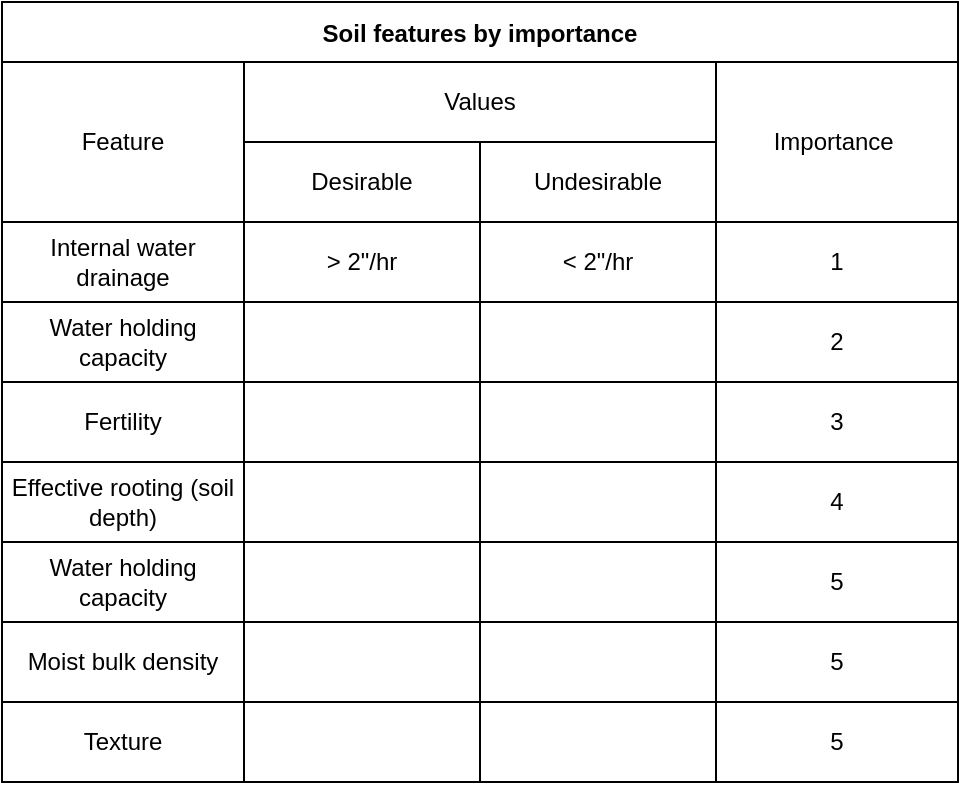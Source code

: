 <mxfile version="16.5.6" type="github">
  <diagram id="1BeaNvFZOrJ4yZ1JKT3H" name="Page-1">
    <mxGraphModel dx="1101" dy="459" grid="1" gridSize="10" guides="1" tooltips="1" connect="1" arrows="1" fold="1" page="0" pageScale="1" pageWidth="850" pageHeight="1100" math="0" shadow="0">
      <root>
        <mxCell id="0" />
        <mxCell id="1" parent="0" />
        <mxCell id="0N3fPxSNlgeO_tsuWIb--37" value="Soil features by importance" style="shape=table;startSize=30;container=1;collapsible=0;childLayout=tableLayout;fontStyle=1;align=center;" vertex="1" parent="1">
          <mxGeometry x="-120" y="30" width="478" height="390" as="geometry" />
        </mxCell>
        <mxCell id="0N3fPxSNlgeO_tsuWIb--38" value="" style="shape=tableRow;horizontal=0;startSize=0;swimlaneHead=0;swimlaneBody=0;top=0;left=0;bottom=0;right=0;collapsible=0;dropTarget=0;fillColor=none;points=[[0,0.5],[1,0.5]];portConstraint=eastwest;" vertex="1" parent="0N3fPxSNlgeO_tsuWIb--37">
          <mxGeometry y="30" width="478" height="40" as="geometry" />
        </mxCell>
        <mxCell id="0N3fPxSNlgeO_tsuWIb--39" value="Feature" style="shape=partialRectangle;html=1;whiteSpace=wrap;connectable=0;fillColor=none;top=0;left=0;bottom=0;right=0;overflow=hidden;rowspan=2;colspan=1;" vertex="1" parent="0N3fPxSNlgeO_tsuWIb--38">
          <mxGeometry width="121" height="80" as="geometry">
            <mxRectangle width="121" height="40" as="alternateBounds" />
          </mxGeometry>
        </mxCell>
        <mxCell id="0N3fPxSNlgeO_tsuWIb--40" value="Values" style="shape=partialRectangle;html=1;whiteSpace=wrap;connectable=0;fillColor=none;top=0;left=0;bottom=0;right=0;overflow=hidden;rowspan=1;colspan=2;" vertex="1" parent="0N3fPxSNlgeO_tsuWIb--38">
          <mxGeometry x="121" width="236" height="40" as="geometry">
            <mxRectangle width="118" height="40" as="alternateBounds" />
          </mxGeometry>
        </mxCell>
        <mxCell id="0N3fPxSNlgeO_tsuWIb--86" style="shape=partialRectangle;html=1;whiteSpace=wrap;connectable=0;fillColor=none;top=0;left=0;bottom=0;right=0;overflow=hidden;" vertex="1" visible="0" parent="0N3fPxSNlgeO_tsuWIb--38">
          <mxGeometry x="239" width="118" height="40" as="geometry">
            <mxRectangle width="118" height="40" as="alternateBounds" />
          </mxGeometry>
        </mxCell>
        <mxCell id="0N3fPxSNlgeO_tsuWIb--41" value="Importance&amp;nbsp;" style="shape=partialRectangle;html=1;whiteSpace=wrap;connectable=0;fillColor=none;top=0;left=0;bottom=0;right=0;overflow=hidden;rowspan=2;colspan=1;" vertex="1" parent="0N3fPxSNlgeO_tsuWIb--38">
          <mxGeometry x="357" width="121" height="80" as="geometry">
            <mxRectangle width="121" height="40" as="alternateBounds" />
          </mxGeometry>
        </mxCell>
        <mxCell id="0N3fPxSNlgeO_tsuWIb--94" style="shape=tableRow;horizontal=0;startSize=0;swimlaneHead=0;swimlaneBody=0;top=0;left=0;bottom=0;right=0;collapsible=0;dropTarget=0;fillColor=none;points=[[0,0.5],[1,0.5]];portConstraint=eastwest;" vertex="1" parent="0N3fPxSNlgeO_tsuWIb--37">
          <mxGeometry y="70" width="478" height="40" as="geometry" />
        </mxCell>
        <mxCell id="0N3fPxSNlgeO_tsuWIb--95" style="shape=partialRectangle;html=1;whiteSpace=wrap;connectable=0;fillColor=none;top=0;left=0;bottom=0;right=0;overflow=hidden;" vertex="1" visible="0" parent="0N3fPxSNlgeO_tsuWIb--94">
          <mxGeometry width="121" height="40" as="geometry">
            <mxRectangle width="121" height="40" as="alternateBounds" />
          </mxGeometry>
        </mxCell>
        <mxCell id="0N3fPxSNlgeO_tsuWIb--96" value="Desirable" style="shape=partialRectangle;html=1;whiteSpace=wrap;connectable=0;fillColor=none;top=0;left=0;bottom=0;right=0;overflow=hidden;" vertex="1" parent="0N3fPxSNlgeO_tsuWIb--94">
          <mxGeometry x="121" width="118" height="40" as="geometry">
            <mxRectangle width="118" height="40" as="alternateBounds" />
          </mxGeometry>
        </mxCell>
        <mxCell id="0N3fPxSNlgeO_tsuWIb--97" value="Undesirable" style="shape=partialRectangle;html=1;whiteSpace=wrap;connectable=0;fillColor=none;top=0;left=0;bottom=0;right=0;overflow=hidden;" vertex="1" parent="0N3fPxSNlgeO_tsuWIb--94">
          <mxGeometry x="239" width="118" height="40" as="geometry">
            <mxRectangle width="118" height="40" as="alternateBounds" />
          </mxGeometry>
        </mxCell>
        <mxCell id="0N3fPxSNlgeO_tsuWIb--98" style="shape=partialRectangle;html=1;whiteSpace=wrap;connectable=0;fillColor=none;top=0;left=0;bottom=0;right=0;overflow=hidden;" vertex="1" visible="0" parent="0N3fPxSNlgeO_tsuWIb--94">
          <mxGeometry x="357" width="121" height="40" as="geometry">
            <mxRectangle width="121" height="40" as="alternateBounds" />
          </mxGeometry>
        </mxCell>
        <mxCell id="0N3fPxSNlgeO_tsuWIb--42" value="" style="shape=tableRow;horizontal=0;startSize=0;swimlaneHead=0;swimlaneBody=0;top=0;left=0;bottom=0;right=0;collapsible=0;dropTarget=0;fillColor=none;points=[[0,0.5],[1,0.5]];portConstraint=eastwest;" vertex="1" parent="0N3fPxSNlgeO_tsuWIb--37">
          <mxGeometry y="110" width="478" height="40" as="geometry" />
        </mxCell>
        <mxCell id="0N3fPxSNlgeO_tsuWIb--43" value="Internal water drainage" style="shape=partialRectangle;html=1;whiteSpace=wrap;connectable=0;fillColor=none;top=0;left=0;bottom=0;right=0;overflow=hidden;" vertex="1" parent="0N3fPxSNlgeO_tsuWIb--42">
          <mxGeometry width="121" height="40" as="geometry">
            <mxRectangle width="121" height="40" as="alternateBounds" />
          </mxGeometry>
        </mxCell>
        <mxCell id="0N3fPxSNlgeO_tsuWIb--44" value="&amp;gt; 2&quot;/hr" style="shape=partialRectangle;html=1;whiteSpace=wrap;connectable=0;fillColor=none;top=0;left=0;bottom=0;right=0;overflow=hidden;" vertex="1" parent="0N3fPxSNlgeO_tsuWIb--42">
          <mxGeometry x="121" width="118" height="40" as="geometry">
            <mxRectangle width="118" height="40" as="alternateBounds" />
          </mxGeometry>
        </mxCell>
        <mxCell id="0N3fPxSNlgeO_tsuWIb--87" value="&lt;span&gt;&amp;lt; 2&quot;/hr&lt;/span&gt;" style="shape=partialRectangle;html=1;whiteSpace=wrap;connectable=0;fillColor=none;top=0;left=0;bottom=0;right=0;overflow=hidden;" vertex="1" parent="0N3fPxSNlgeO_tsuWIb--42">
          <mxGeometry x="239" width="118" height="40" as="geometry">
            <mxRectangle width="118" height="40" as="alternateBounds" />
          </mxGeometry>
        </mxCell>
        <mxCell id="0N3fPxSNlgeO_tsuWIb--45" value="1" style="shape=partialRectangle;html=1;whiteSpace=wrap;connectable=0;fillColor=none;top=0;left=0;bottom=0;right=0;overflow=hidden;" vertex="1" parent="0N3fPxSNlgeO_tsuWIb--42">
          <mxGeometry x="357" width="121" height="40" as="geometry">
            <mxRectangle width="121" height="40" as="alternateBounds" />
          </mxGeometry>
        </mxCell>
        <mxCell id="0N3fPxSNlgeO_tsuWIb--46" value="" style="shape=tableRow;horizontal=0;startSize=0;swimlaneHead=0;swimlaneBody=0;top=0;left=0;bottom=0;right=0;collapsible=0;dropTarget=0;fillColor=none;points=[[0,0.5],[1,0.5]];portConstraint=eastwest;" vertex="1" parent="0N3fPxSNlgeO_tsuWIb--37">
          <mxGeometry y="150" width="478" height="40" as="geometry" />
        </mxCell>
        <mxCell id="0N3fPxSNlgeO_tsuWIb--47" value="Water holding capacity" style="shape=partialRectangle;html=1;whiteSpace=wrap;connectable=0;fillColor=none;top=0;left=0;bottom=0;right=0;overflow=hidden;" vertex="1" parent="0N3fPxSNlgeO_tsuWIb--46">
          <mxGeometry width="121" height="40" as="geometry">
            <mxRectangle width="121" height="40" as="alternateBounds" />
          </mxGeometry>
        </mxCell>
        <mxCell id="0N3fPxSNlgeO_tsuWIb--48" value="" style="shape=partialRectangle;html=1;whiteSpace=wrap;connectable=0;fillColor=none;top=0;left=0;bottom=0;right=0;overflow=hidden;" vertex="1" parent="0N3fPxSNlgeO_tsuWIb--46">
          <mxGeometry x="121" width="118" height="40" as="geometry">
            <mxRectangle width="118" height="40" as="alternateBounds" />
          </mxGeometry>
        </mxCell>
        <mxCell id="0N3fPxSNlgeO_tsuWIb--88" style="shape=partialRectangle;html=1;whiteSpace=wrap;connectable=0;fillColor=none;top=0;left=0;bottom=0;right=0;overflow=hidden;" vertex="1" parent="0N3fPxSNlgeO_tsuWIb--46">
          <mxGeometry x="239" width="118" height="40" as="geometry">
            <mxRectangle width="118" height="40" as="alternateBounds" />
          </mxGeometry>
        </mxCell>
        <mxCell id="0N3fPxSNlgeO_tsuWIb--49" value="2" style="shape=partialRectangle;html=1;whiteSpace=wrap;connectable=0;fillColor=none;top=0;left=0;bottom=0;right=0;overflow=hidden;" vertex="1" parent="0N3fPxSNlgeO_tsuWIb--46">
          <mxGeometry x="357" width="121" height="40" as="geometry">
            <mxRectangle width="121" height="40" as="alternateBounds" />
          </mxGeometry>
        </mxCell>
        <mxCell id="0N3fPxSNlgeO_tsuWIb--50" value="" style="shape=tableRow;horizontal=0;startSize=0;swimlaneHead=0;swimlaneBody=0;top=0;left=0;bottom=0;right=0;collapsible=0;dropTarget=0;fillColor=none;points=[[0,0.5],[1,0.5]];portConstraint=eastwest;" vertex="1" parent="0N3fPxSNlgeO_tsuWIb--37">
          <mxGeometry y="190" width="478" height="40" as="geometry" />
        </mxCell>
        <mxCell id="0N3fPxSNlgeO_tsuWIb--51" value="Fertility" style="shape=partialRectangle;html=1;whiteSpace=wrap;connectable=0;fillColor=none;top=0;left=0;bottom=0;right=0;overflow=hidden;" vertex="1" parent="0N3fPxSNlgeO_tsuWIb--50">
          <mxGeometry width="121" height="40" as="geometry">
            <mxRectangle width="121" height="40" as="alternateBounds" />
          </mxGeometry>
        </mxCell>
        <mxCell id="0N3fPxSNlgeO_tsuWIb--52" value="" style="shape=partialRectangle;html=1;whiteSpace=wrap;connectable=0;fillColor=none;top=0;left=0;bottom=0;right=0;overflow=hidden;" vertex="1" parent="0N3fPxSNlgeO_tsuWIb--50">
          <mxGeometry x="121" width="118" height="40" as="geometry">
            <mxRectangle width="118" height="40" as="alternateBounds" />
          </mxGeometry>
        </mxCell>
        <mxCell id="0N3fPxSNlgeO_tsuWIb--89" style="shape=partialRectangle;html=1;whiteSpace=wrap;connectable=0;fillColor=none;top=0;left=0;bottom=0;right=0;overflow=hidden;" vertex="1" parent="0N3fPxSNlgeO_tsuWIb--50">
          <mxGeometry x="239" width="118" height="40" as="geometry">
            <mxRectangle width="118" height="40" as="alternateBounds" />
          </mxGeometry>
        </mxCell>
        <mxCell id="0N3fPxSNlgeO_tsuWIb--53" value="3" style="shape=partialRectangle;html=1;whiteSpace=wrap;connectable=0;fillColor=none;top=0;left=0;bottom=0;right=0;overflow=hidden;" vertex="1" parent="0N3fPxSNlgeO_tsuWIb--50">
          <mxGeometry x="357" width="121" height="40" as="geometry">
            <mxRectangle width="121" height="40" as="alternateBounds" />
          </mxGeometry>
        </mxCell>
        <mxCell id="0N3fPxSNlgeO_tsuWIb--54" value="" style="shape=tableRow;horizontal=0;startSize=0;swimlaneHead=0;swimlaneBody=0;top=0;left=0;bottom=0;right=0;collapsible=0;dropTarget=0;fillColor=none;points=[[0,0.5],[1,0.5]];portConstraint=eastwest;" vertex="1" parent="0N3fPxSNlgeO_tsuWIb--37">
          <mxGeometry y="230" width="478" height="40" as="geometry" />
        </mxCell>
        <mxCell id="0N3fPxSNlgeO_tsuWIb--55" value="Effective rooting (soil depth)" style="shape=partialRectangle;html=1;whiteSpace=wrap;connectable=0;fillColor=none;top=0;left=0;bottom=0;right=0;overflow=hidden;" vertex="1" parent="0N3fPxSNlgeO_tsuWIb--54">
          <mxGeometry width="121" height="40" as="geometry">
            <mxRectangle width="121" height="40" as="alternateBounds" />
          </mxGeometry>
        </mxCell>
        <mxCell id="0N3fPxSNlgeO_tsuWIb--56" value="" style="shape=partialRectangle;html=1;whiteSpace=wrap;connectable=0;fillColor=none;top=0;left=0;bottom=0;right=0;overflow=hidden;" vertex="1" parent="0N3fPxSNlgeO_tsuWIb--54">
          <mxGeometry x="121" width="118" height="40" as="geometry">
            <mxRectangle width="118" height="40" as="alternateBounds" />
          </mxGeometry>
        </mxCell>
        <mxCell id="0N3fPxSNlgeO_tsuWIb--90" style="shape=partialRectangle;html=1;whiteSpace=wrap;connectable=0;fillColor=none;top=0;left=0;bottom=0;right=0;overflow=hidden;" vertex="1" parent="0N3fPxSNlgeO_tsuWIb--54">
          <mxGeometry x="239" width="118" height="40" as="geometry">
            <mxRectangle width="118" height="40" as="alternateBounds" />
          </mxGeometry>
        </mxCell>
        <mxCell id="0N3fPxSNlgeO_tsuWIb--57" value="4" style="shape=partialRectangle;html=1;whiteSpace=wrap;connectable=0;fillColor=none;top=0;left=0;bottom=0;right=0;overflow=hidden;" vertex="1" parent="0N3fPxSNlgeO_tsuWIb--54">
          <mxGeometry x="357" width="121" height="40" as="geometry">
            <mxRectangle width="121" height="40" as="alternateBounds" />
          </mxGeometry>
        </mxCell>
        <mxCell id="0N3fPxSNlgeO_tsuWIb--58" value="" style="shape=tableRow;horizontal=0;startSize=0;swimlaneHead=0;swimlaneBody=0;top=0;left=0;bottom=0;right=0;collapsible=0;dropTarget=0;fillColor=none;points=[[0,0.5],[1,0.5]];portConstraint=eastwest;" vertex="1" parent="0N3fPxSNlgeO_tsuWIb--37">
          <mxGeometry y="270" width="478" height="40" as="geometry" />
        </mxCell>
        <mxCell id="0N3fPxSNlgeO_tsuWIb--59" value="Water holding capacity" style="shape=partialRectangle;html=1;whiteSpace=wrap;connectable=0;fillColor=none;top=0;left=0;bottom=0;right=0;overflow=hidden;" vertex="1" parent="0N3fPxSNlgeO_tsuWIb--58">
          <mxGeometry width="121" height="40" as="geometry">
            <mxRectangle width="121" height="40" as="alternateBounds" />
          </mxGeometry>
        </mxCell>
        <mxCell id="0N3fPxSNlgeO_tsuWIb--60" value="" style="shape=partialRectangle;html=1;whiteSpace=wrap;connectable=0;fillColor=none;top=0;left=0;bottom=0;right=0;overflow=hidden;" vertex="1" parent="0N3fPxSNlgeO_tsuWIb--58">
          <mxGeometry x="121" width="118" height="40" as="geometry">
            <mxRectangle width="118" height="40" as="alternateBounds" />
          </mxGeometry>
        </mxCell>
        <mxCell id="0N3fPxSNlgeO_tsuWIb--91" style="shape=partialRectangle;html=1;whiteSpace=wrap;connectable=0;fillColor=none;top=0;left=0;bottom=0;right=0;overflow=hidden;" vertex="1" parent="0N3fPxSNlgeO_tsuWIb--58">
          <mxGeometry x="239" width="118" height="40" as="geometry">
            <mxRectangle width="118" height="40" as="alternateBounds" />
          </mxGeometry>
        </mxCell>
        <mxCell id="0N3fPxSNlgeO_tsuWIb--61" value="5" style="shape=partialRectangle;html=1;whiteSpace=wrap;connectable=0;fillColor=none;top=0;left=0;bottom=0;right=0;overflow=hidden;" vertex="1" parent="0N3fPxSNlgeO_tsuWIb--58">
          <mxGeometry x="357" width="121" height="40" as="geometry">
            <mxRectangle width="121" height="40" as="alternateBounds" />
          </mxGeometry>
        </mxCell>
        <mxCell id="0N3fPxSNlgeO_tsuWIb--62" value="" style="shape=tableRow;horizontal=0;startSize=0;swimlaneHead=0;swimlaneBody=0;top=0;left=0;bottom=0;right=0;collapsible=0;dropTarget=0;fillColor=none;points=[[0,0.5],[1,0.5]];portConstraint=eastwest;" vertex="1" parent="0N3fPxSNlgeO_tsuWIb--37">
          <mxGeometry y="310" width="478" height="40" as="geometry" />
        </mxCell>
        <mxCell id="0N3fPxSNlgeO_tsuWIb--63" value="Moist bulk density" style="shape=partialRectangle;html=1;whiteSpace=wrap;connectable=0;fillColor=none;top=0;left=0;bottom=0;right=0;overflow=hidden;" vertex="1" parent="0N3fPxSNlgeO_tsuWIb--62">
          <mxGeometry width="121" height="40" as="geometry">
            <mxRectangle width="121" height="40" as="alternateBounds" />
          </mxGeometry>
        </mxCell>
        <mxCell id="0N3fPxSNlgeO_tsuWIb--64" value="" style="shape=partialRectangle;html=1;whiteSpace=wrap;connectable=0;fillColor=none;top=0;left=0;bottom=0;right=0;overflow=hidden;" vertex="1" parent="0N3fPxSNlgeO_tsuWIb--62">
          <mxGeometry x="121" width="118" height="40" as="geometry">
            <mxRectangle width="118" height="40" as="alternateBounds" />
          </mxGeometry>
        </mxCell>
        <mxCell id="0N3fPxSNlgeO_tsuWIb--92" style="shape=partialRectangle;html=1;whiteSpace=wrap;connectable=0;fillColor=none;top=0;left=0;bottom=0;right=0;overflow=hidden;" vertex="1" parent="0N3fPxSNlgeO_tsuWIb--62">
          <mxGeometry x="239" width="118" height="40" as="geometry">
            <mxRectangle width="118" height="40" as="alternateBounds" />
          </mxGeometry>
        </mxCell>
        <mxCell id="0N3fPxSNlgeO_tsuWIb--65" value="5" style="shape=partialRectangle;html=1;whiteSpace=wrap;connectable=0;fillColor=none;top=0;left=0;bottom=0;right=0;overflow=hidden;" vertex="1" parent="0N3fPxSNlgeO_tsuWIb--62">
          <mxGeometry x="357" width="121" height="40" as="geometry">
            <mxRectangle width="121" height="40" as="alternateBounds" />
          </mxGeometry>
        </mxCell>
        <mxCell id="0N3fPxSNlgeO_tsuWIb--66" value="" style="shape=tableRow;horizontal=0;startSize=0;swimlaneHead=0;swimlaneBody=0;top=0;left=0;bottom=0;right=0;collapsible=0;dropTarget=0;fillColor=none;points=[[0,0.5],[1,0.5]];portConstraint=eastwest;" vertex="1" parent="0N3fPxSNlgeO_tsuWIb--37">
          <mxGeometry y="350" width="478" height="40" as="geometry" />
        </mxCell>
        <mxCell id="0N3fPxSNlgeO_tsuWIb--67" value="Texture" style="shape=partialRectangle;html=1;whiteSpace=wrap;connectable=0;fillColor=none;top=0;left=0;bottom=0;right=0;overflow=hidden;" vertex="1" parent="0N3fPxSNlgeO_tsuWIb--66">
          <mxGeometry width="121" height="40" as="geometry">
            <mxRectangle width="121" height="40" as="alternateBounds" />
          </mxGeometry>
        </mxCell>
        <mxCell id="0N3fPxSNlgeO_tsuWIb--68" value="" style="shape=partialRectangle;html=1;whiteSpace=wrap;connectable=0;fillColor=none;top=0;left=0;bottom=0;right=0;overflow=hidden;" vertex="1" parent="0N3fPxSNlgeO_tsuWIb--66">
          <mxGeometry x="121" width="118" height="40" as="geometry">
            <mxRectangle width="118" height="40" as="alternateBounds" />
          </mxGeometry>
        </mxCell>
        <mxCell id="0N3fPxSNlgeO_tsuWIb--93" style="shape=partialRectangle;html=1;whiteSpace=wrap;connectable=0;fillColor=none;top=0;left=0;bottom=0;right=0;overflow=hidden;" vertex="1" parent="0N3fPxSNlgeO_tsuWIb--66">
          <mxGeometry x="239" width="118" height="40" as="geometry">
            <mxRectangle width="118" height="40" as="alternateBounds" />
          </mxGeometry>
        </mxCell>
        <mxCell id="0N3fPxSNlgeO_tsuWIb--69" value="5" style="shape=partialRectangle;html=1;whiteSpace=wrap;connectable=0;fillColor=none;top=0;left=0;bottom=0;right=0;overflow=hidden;" vertex="1" parent="0N3fPxSNlgeO_tsuWIb--66">
          <mxGeometry x="357" width="121" height="40" as="geometry">
            <mxRectangle width="121" height="40" as="alternateBounds" />
          </mxGeometry>
        </mxCell>
      </root>
    </mxGraphModel>
  </diagram>
</mxfile>
